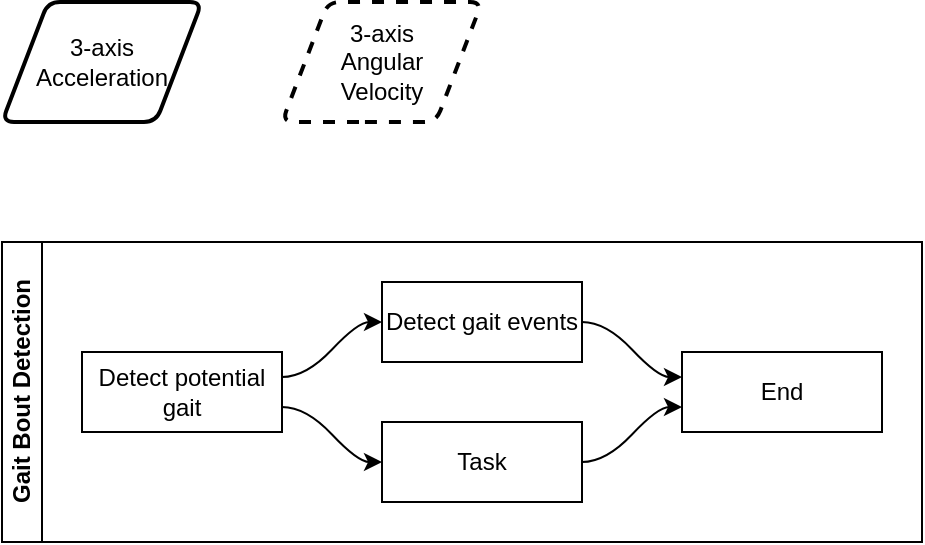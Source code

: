 <mxfile version="13.0.3" type="device"><diagram id="H__5i8UlyEZyVuV-E1Wj" name="Page-1"><mxGraphModel dx="946" dy="680" grid="1" gridSize="10" guides="1" tooltips="1" connect="1" arrows="1" fold="1" page="1" pageScale="1" pageWidth="850" pageHeight="1100" math="0" shadow="0"><root><mxCell id="0"/><mxCell id="1" parent="0"/><mxCell id="tz6CqF529vN2BZFcpigJ-1" value="3-axis&lt;br&gt;Acceleration" style="shape=parallelogram;html=1;strokeWidth=2;perimeter=parallelogramPerimeter;whiteSpace=wrap;rounded=1;arcSize=12;size=0.23;" vertex="1" parent="1"><mxGeometry x="40" y="40" width="100" height="60" as="geometry"/></mxCell><mxCell id="tz6CqF529vN2BZFcpigJ-2" value="3-axis&lt;br&gt;Angular &lt;br&gt;Velocity" style="shape=parallelogram;html=1;strokeWidth=2;perimeter=parallelogramPerimeter;whiteSpace=wrap;rounded=1;arcSize=12;size=0.23;dashed=1;" vertex="1" parent="1"><mxGeometry x="180" y="40" width="100" height="60" as="geometry"/></mxCell><mxCell id="tz6CqF529vN2BZFcpigJ-10" value="Gait Bout Detection" style="swimlane;html=1;startSize=20;horizontal=0;childLayout=flowLayout;flowOrientation=west;resizable=0;interRankCellSpacing=50;containerType=tree;" vertex="1" parent="1"><mxGeometry x="40" y="160" width="460" height="150" as="geometry"/></mxCell><mxCell id="tz6CqF529vN2BZFcpigJ-11" value="Detect potential gait" style="whiteSpace=wrap;html=1;" vertex="1" parent="tz6CqF529vN2BZFcpigJ-10"><mxGeometry x="40" y="55" width="100" height="40" as="geometry"/></mxCell><mxCell id="tz6CqF529vN2BZFcpigJ-12" value="Detect gait events" style="whiteSpace=wrap;html=1;" vertex="1" parent="tz6CqF529vN2BZFcpigJ-10"><mxGeometry x="190" y="20" width="100" height="40" as="geometry"/></mxCell><mxCell id="tz6CqF529vN2BZFcpigJ-13" value="" style="html=1;curved=1;noEdgeStyle=1;orthogonal=1;" edge="1" parent="tz6CqF529vN2BZFcpigJ-10" source="tz6CqF529vN2BZFcpigJ-11" target="tz6CqF529vN2BZFcpigJ-12"><mxGeometry relative="1" as="geometry"><Array as="points"><mxPoint x="152" y="67.5"/><mxPoint x="178" y="40"/></Array></mxGeometry></mxCell><mxCell id="tz6CqF529vN2BZFcpigJ-14" value="Task" style="whiteSpace=wrap;html=1;" vertex="1" parent="tz6CqF529vN2BZFcpigJ-10"><mxGeometry x="190" y="90" width="100" height="40" as="geometry"/></mxCell><mxCell id="tz6CqF529vN2BZFcpigJ-15" value="" style="html=1;curved=1;noEdgeStyle=1;orthogonal=1;" edge="1" parent="tz6CqF529vN2BZFcpigJ-10" source="tz6CqF529vN2BZFcpigJ-11" target="tz6CqF529vN2BZFcpigJ-14"><mxGeometry relative="1" as="geometry"><Array as="points"><mxPoint x="152" y="82.5"/><mxPoint x="178" y="110"/></Array></mxGeometry></mxCell><mxCell id="tz6CqF529vN2BZFcpigJ-16" value="End" style="whiteSpace=wrap;html=1;" vertex="1" parent="tz6CqF529vN2BZFcpigJ-10"><mxGeometry x="340" y="55" width="100" height="40" as="geometry"/></mxCell><mxCell id="tz6CqF529vN2BZFcpigJ-17" value="" style="html=1;curved=1;noEdgeStyle=1;orthogonal=1;" edge="1" parent="tz6CqF529vN2BZFcpigJ-10" source="tz6CqF529vN2BZFcpigJ-12" target="tz6CqF529vN2BZFcpigJ-16"><mxGeometry relative="1" as="geometry"><Array as="points"><mxPoint x="302" y="40"/><mxPoint x="328" y="67.5"/></Array></mxGeometry></mxCell><mxCell id="tz6CqF529vN2BZFcpigJ-18" value="" style="html=1;curved=1;noEdgeStyle=1;orthogonal=1;" edge="1" parent="tz6CqF529vN2BZFcpigJ-10" source="tz6CqF529vN2BZFcpigJ-14" target="tz6CqF529vN2BZFcpigJ-16"><mxGeometry relative="1" as="geometry"><Array as="points"><mxPoint x="302" y="110"/><mxPoint x="328" y="82.5"/></Array></mxGeometry></mxCell></root></mxGraphModel></diagram></mxfile>